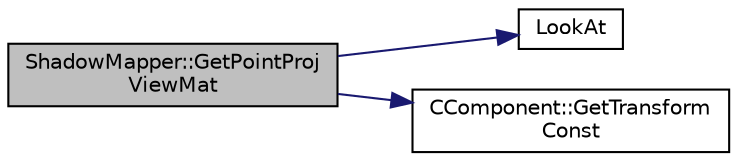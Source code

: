 digraph "ShadowMapper::GetPointProjViewMat"
{
 // LATEX_PDF_SIZE
  edge [fontname="Helvetica",fontsize="10",labelfontname="Helvetica",labelfontsize="10"];
  node [fontname="Helvetica",fontsize="10",shape=record];
  rankdir="LR";
  Node42 [label="ShadowMapper::GetPointProj\lViewMat",height=0.2,width=0.4,color="black", fillcolor="grey75", style="filled", fontcolor="black",tooltip=" "];
  Node42 -> Node43 [color="midnightblue",fontsize="10",style="solid",fontname="Helvetica"];
  Node43 [label="LookAt",height=0.2,width=0.4,color="black", fillcolor="white", style="filled",URL="$_misc_math_8cpp.html#a84fdff132c6f3a334dbb0146e255b072",tooltip=" "];
  Node42 -> Node44 [color="midnightblue",fontsize="10",style="solid",fontname="Helvetica"];
  Node44 [label="CComponent::GetTransform\lConst",height=0.2,width=0.4,color="black", fillcolor="white", style="filled",URL="$class_c_component.html#af5cce04979b7dbc171f0898f9d375603",tooltip="get a constant reference to transform"];
}
